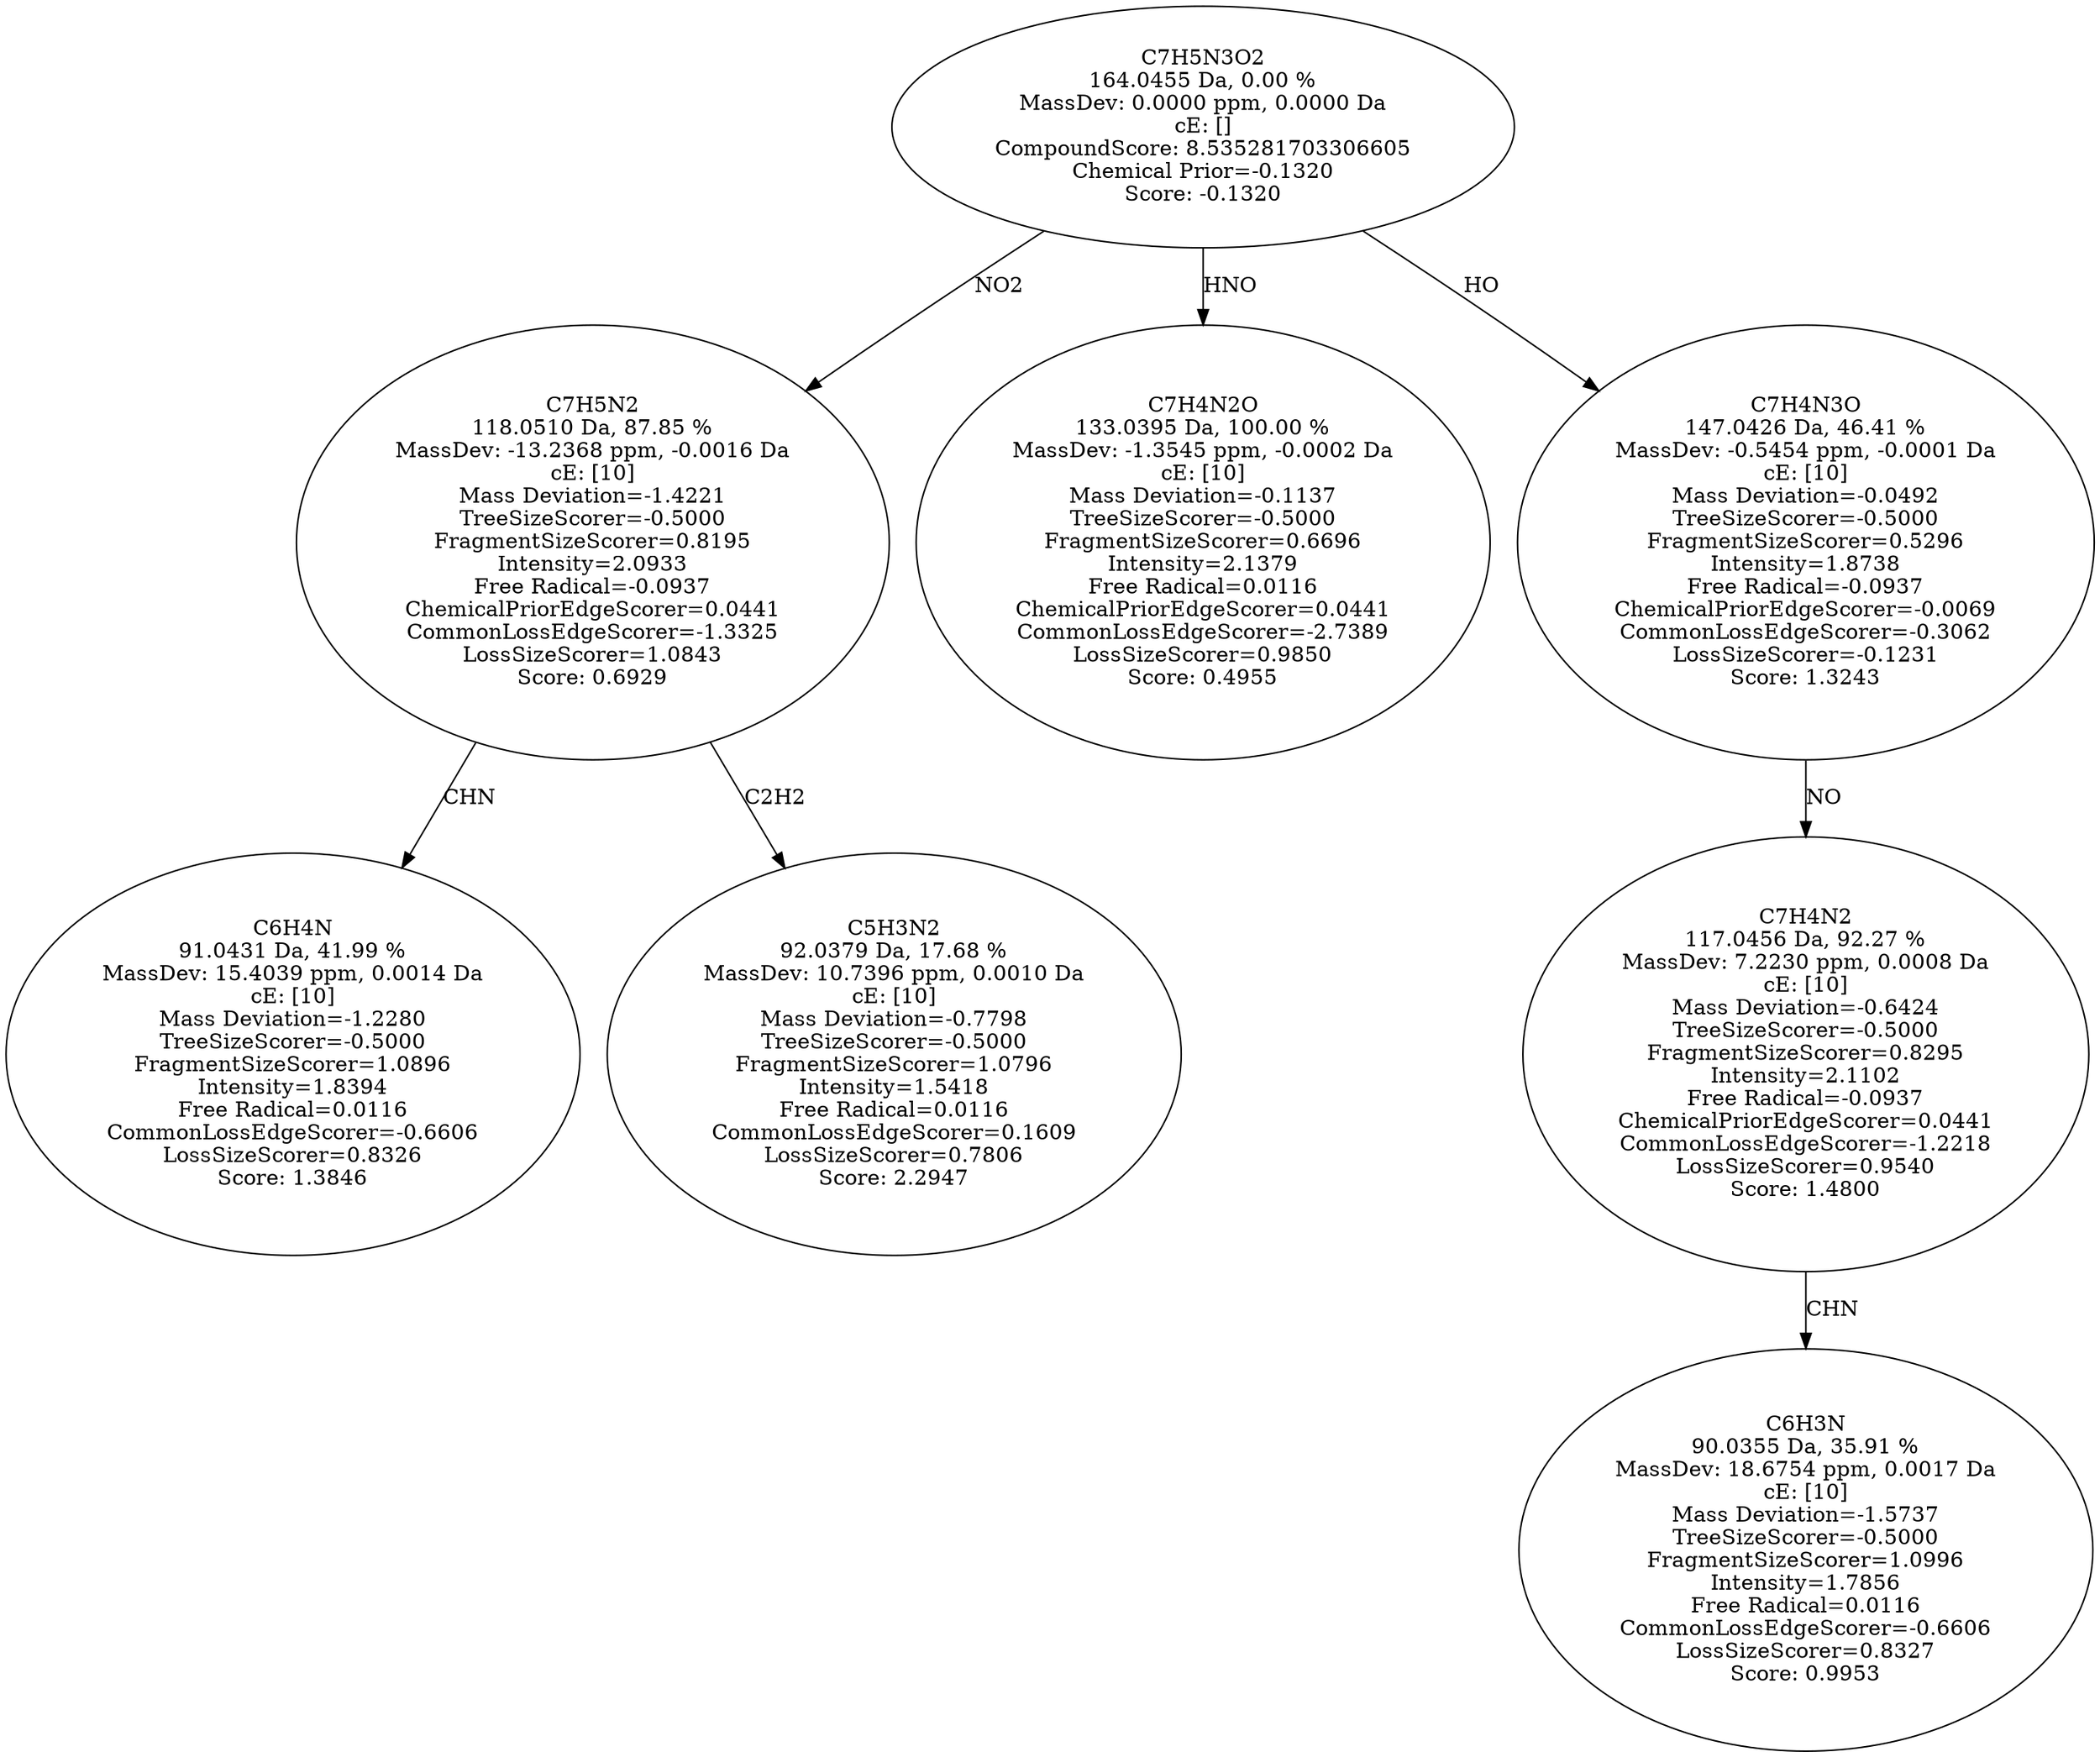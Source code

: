 strict digraph {
v1 [label="C6H4N\n91.0431 Da, 41.99 %\nMassDev: 15.4039 ppm, 0.0014 Da\ncE: [10]\nMass Deviation=-1.2280\nTreeSizeScorer=-0.5000\nFragmentSizeScorer=1.0896\nIntensity=1.8394\nFree Radical=0.0116\nCommonLossEdgeScorer=-0.6606\nLossSizeScorer=0.8326\nScore: 1.3846"];
v2 [label="C5H3N2\n92.0379 Da, 17.68 %\nMassDev: 10.7396 ppm, 0.0010 Da\ncE: [10]\nMass Deviation=-0.7798\nTreeSizeScorer=-0.5000\nFragmentSizeScorer=1.0796\nIntensity=1.5418\nFree Radical=0.0116\nCommonLossEdgeScorer=0.1609\nLossSizeScorer=0.7806\nScore: 2.2947"];
v3 [label="C7H5N2\n118.0510 Da, 87.85 %\nMassDev: -13.2368 ppm, -0.0016 Da\ncE: [10]\nMass Deviation=-1.4221\nTreeSizeScorer=-0.5000\nFragmentSizeScorer=0.8195\nIntensity=2.0933\nFree Radical=-0.0937\nChemicalPriorEdgeScorer=0.0441\nCommonLossEdgeScorer=-1.3325\nLossSizeScorer=1.0843\nScore: 0.6929"];
v4 [label="C7H4N2O\n133.0395 Da, 100.00 %\nMassDev: -1.3545 ppm, -0.0002 Da\ncE: [10]\nMass Deviation=-0.1137\nTreeSizeScorer=-0.5000\nFragmentSizeScorer=0.6696\nIntensity=2.1379\nFree Radical=0.0116\nChemicalPriorEdgeScorer=0.0441\nCommonLossEdgeScorer=-2.7389\nLossSizeScorer=0.9850\nScore: 0.4955"];
v5 [label="C6H3N\n90.0355 Da, 35.91 %\nMassDev: 18.6754 ppm, 0.0017 Da\ncE: [10]\nMass Deviation=-1.5737\nTreeSizeScorer=-0.5000\nFragmentSizeScorer=1.0996\nIntensity=1.7856\nFree Radical=0.0116\nCommonLossEdgeScorer=-0.6606\nLossSizeScorer=0.8327\nScore: 0.9953"];
v6 [label="C7H4N2\n117.0456 Da, 92.27 %\nMassDev: 7.2230 ppm, 0.0008 Da\ncE: [10]\nMass Deviation=-0.6424\nTreeSizeScorer=-0.5000\nFragmentSizeScorer=0.8295\nIntensity=2.1102\nFree Radical=-0.0937\nChemicalPriorEdgeScorer=0.0441\nCommonLossEdgeScorer=-1.2218\nLossSizeScorer=0.9540\nScore: 1.4800"];
v7 [label="C7H4N3O\n147.0426 Da, 46.41 %\nMassDev: -0.5454 ppm, -0.0001 Da\ncE: [10]\nMass Deviation=-0.0492\nTreeSizeScorer=-0.5000\nFragmentSizeScorer=0.5296\nIntensity=1.8738\nFree Radical=-0.0937\nChemicalPriorEdgeScorer=-0.0069\nCommonLossEdgeScorer=-0.3062\nLossSizeScorer=-0.1231\nScore: 1.3243"];
v8 [label="C7H5N3O2\n164.0455 Da, 0.00 %\nMassDev: 0.0000 ppm, 0.0000 Da\ncE: []\nCompoundScore: 8.535281703306605\nChemical Prior=-0.1320\nScore: -0.1320"];
v3 -> v1 [label="CHN"];
v3 -> v2 [label="C2H2"];
v8 -> v3 [label="NO2"];
v8 -> v4 [label="HNO"];
v6 -> v5 [label="CHN"];
v7 -> v6 [label="NO"];
v8 -> v7 [label="HO"];
}